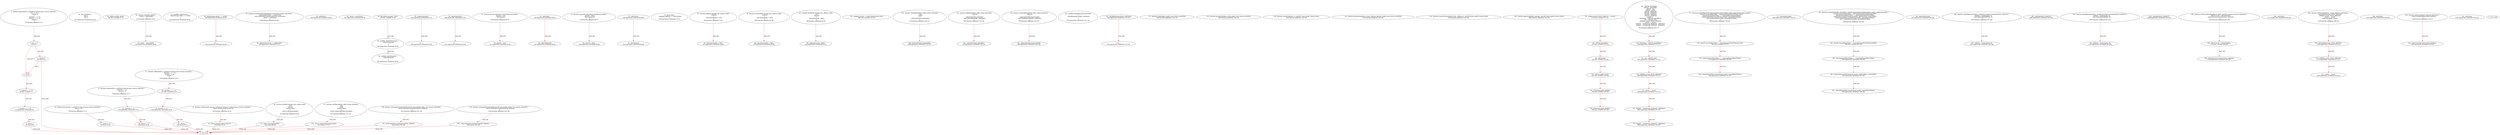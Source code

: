 digraph  {
12 [label="2_ function mul(uint256 a, uint256 b) internal pure returns (uint256) {\n    if (a == 0) {\n      return 0;\n    }\n    uint256 c = a * b;\n    assert(c / a == b);\n    return c;\n  }\n12-function_definition-3-10", method="mul(uint256 a,uint256 b)", type_label=function_definition];
29 [label="3_ if_a == 0\n29-if-4-6", method="mul(uint256 a,uint256 b)", type_label=if];
1229 [label="3_ end_if", method="mul(uint256 a,uint256 b)", type_label=end_if];
34 [label="4_ return 0;\n34-return-5-5", method="mul(uint256 a,uint256 b)", type_label=return];
36 [label="6_ uint256 c = a * b;\n36-new_variable-7-7", method="mul(uint256 a,uint256 b)", type_label=new_variable];
44 [label="7_ assert(c / a == b);\n44-expression_statement-8-8", method="mul(uint256 a,uint256 b)", type_label=expression_statement];
53 [label="8_ return c;\n53-return-9-9", method="mul(uint256 a,uint256 b)", type_label=return];
55 [label="10_ function div(uint256 a, uint256 b) internal pure returns (uint256) {\n    return a / b;\n  }\n55-function_definition-11-13", method="div(uint256 a,uint256 b)", type_label=function_definition];
72 [label="11_ return a / b;\n72-return-12-12", method="div(uint256 a,uint256 b)", type_label=return];
76 [label="13_ function sub(uint256 a, uint256 b) internal pure returns (uint256) {\n    assert(b <= a);\n    return a - b;\n  }\n76-function_definition-14-17", method="sub(uint256 a,uint256 b)", type_label=function_definition];
93 [label="14_ assert(b <= a);\n93-expression_statement-15-15", method="sub(uint256 a,uint256 b)", type_label=expression_statement];
100 [label="15_ return a - b;\n100-return-16-16", method="sub(uint256 a,uint256 b)", type_label=return];
104 [label="17_ function add(uint256 a, uint256 b) internal pure returns (uint256) {\n    uint256 c = a + b;\n    assert(c >= a);\n    return c;\n  }\n104-function_definition-18-22", method="add(uint256 a,uint256 b)", type_label=function_definition];
121 [label="18_ uint256 c = a + b;\n121-new_variable-19-19", method="add(uint256 a,uint256 b)", type_label=new_variable];
129 [label="19_ assert(c >= a);\n129-expression_statement-20-20", method="add(uint256 a,uint256 b)", type_label=expression_statement];
136 [label="20_ return c;\n136-return-21-21", method="add(uint256 a,uint256 b)", type_label=return];
141 [label="24_ struct Rational {\n        uint n;   \n        uint d;   \n    }\n141-expression_statement-25-28", method="Rational()", type_label=expression_statement];
159 [label="31_ function rmul(uint256 amount, R.Rational memory r) internal pure returns (uint256) {\n        return amount.mul(r.n).div(r.d);\n    }\n159-function_definition-32-34", method="rmul(uint256 amount,R.Rational memory r)", type_label=function_definition];
178 [label="32_ return amount.mul(r.n).div(r.d);\n178-return-33-33", method="rmul(uint256 amount,R.Rational memory r)", type_label=return];
197 [label="36_ address public owner;\n197-new_variable-37-37", method="", type_label=new_variable];
212 [label="38_ function Ownable() public {\n    owner = msg.sender;\n  }\n212-function_definition-39-41", method="Ownable()", type_label=function_definition];
216 [label="39_ owner = msg.sender;\n216-expression_statement-40-40", method="Ownable()", type_label=expression_statement];
222 [label="41_ modifier onlyOwner() {\n    require(msg.sender == owner);\n    _;\n  }\n222-expression_statement-42-45", method="", type_label=expression_statement];
225 [label="42_ require(msg.sender == owner);\n225-expression_statement-43-43", method="", type_label=expression_statement];
234 [label="43_ _;\n234-expression_statement-44-44", method="", type_label=expression_statement];
236 [label="45_ function transferOwnership(address newOwner) public onlyOwner {\n    require(newOwner != address(0));\n    emit OwnershipTransferred(owner, newOwner);\n    owner = newOwner;\n  }\n236-function_definition-46-50", method="transferOwnership(address newOwner)", type_label=function_definition];
243 [label="45_ onlyOwner\n243-expression_statement-46-46", method="transferOwnership(address newOwner)", type_label=expression_statement];
246 [label="46_ require(newOwner != address(0));\n246-expression_statement-47-47", method="transferOwnership(address newOwner)", type_label=expression_statement];
261 [label="48_ owner = newOwner;\n261-expression_statement-49-49", method="transferOwnership(address newOwner)", type_label=expression_statement];
275 [label="54_ bool public paused = false;\n275-new_variable-55-55", method="", type_label=new_variable];
282 [label="55_ modifier whenNotPaused() {\n    require(!paused);\n    _;\n  }\n282-expression_statement-56-59", method="", type_label=expression_statement];
285 [label="56_ require(!paused);\n285-expression_statement-57-57", method="", type_label=expression_statement];
291 [label="57_ _;\n291-expression_statement-58-58", method="", type_label=expression_statement];
293 [label="59_ modifier whenPaused() {\n    require(paused);\n    _;\n  }\n293-expression_statement-60-63", method="", type_label=expression_statement];
296 [label="60_ require(paused);\n296-expression_statement-61-61", method="", type_label=expression_statement];
301 [label="61_ _;\n301-expression_statement-62-62", method="", type_label=expression_statement];
303 [label="63_ function pause() onlyOwner whenNotPaused public {\n    paused = true;\n    emit Pause();\n  }\n303-function_definition-64-67", method="pause()", type_label=function_definition];
305 [label="63_ onlyOwner\n305-expression_statement-64-64", method="pause()", type_label=expression_statement];
307 [label="63_ whenNotPaused\n307-expression_statement-64-64", method="pause()", type_label=expression_statement];
311 [label="64_ paused = true;\n311-expression_statement-65-65", method="pause()", type_label=expression_statement];
318 [label="67_ function unpause() onlyOwner whenPaused public {\n    paused = false;\n    emit Unpause();\n  }\n318-function_definition-68-71", method="unpause()", type_label=function_definition];
320 [label="67_ onlyOwner\n320-expression_statement-68-68", method="unpause()", type_label=expression_statement];
322 [label="67_ whenPaused\n322-expression_statement-68-68", method="unpause()", type_label=expression_statement];
326 [label="68_ paused = false;\n326-expression_statement-69-69", method="unpause()", type_label=expression_statement];
336 [label="73_ struct Role {\n    mapping (address => bool) bearer;\n  }\n336-expression_statement-74-76", method="Role()", type_label=expression_statement];
344 [label="76_ function add(Role storage role, address addr)\n    internal\n  {\n    role.bearer[addr] = true;\n  }\n344-function_definition-77-81", method="add(Role storage role,address addr)", type_label=function_definition];
357 [label="79_ role.bearer[addr] = true;\n357-expression_statement-80-80", method="add(Role storage role,address addr)", type_label=expression_statement];
366 [label="81_ function remove(Role storage role, address addr)\n    internal\n  {\n    role.bearer[addr] = false;\n  }\n366-function_definition-82-86", method="remove(Role storage role,address addr)", type_label=function_definition];
379 [label="84_ role.bearer[addr] = false;\n379-expression_statement-85-85", method="remove(Role storage role,address addr)", type_label=expression_statement];
388 [label="86_ function check(Role storage role, address addr)\n    view\n    internal\n  {\n    require(has(role, addr));\n  }\n388-function_definition-87-92", method="check(Role storage role,address addr)", type_label=function_definition];
402 [label="90_ require(has(role, addr));\n402-expression_statement-91-91", method="check(Role storage role,address addr)", type_label=expression_statement];
412 [label="92_ function has(Role storage role, address addr)\n    view\n    internal\n    returns (bool)\n  {\n    return role.bearer[addr];\n  }\n412-function_definition-93-99", method="has(Role storage role,address addr)", type_label=function_definition];
430 [label="97_ return role.bearer[addr];\n430-return-98-98", method="has(Role storage role,address addr)", type_label=return];
446 [label="102_ mapping (string => Roles.Role) private roles;\n446-new_variable-103-103", method="", type_label=new_variable];
475 [label="105_ function checkRole(address addr, string roleName)\n    view\n    public\n  {\n    roles[roleName].check(addr);\n  }\n475-function_definition-106-111", method="checkRole(address addr,string roleName)", type_label=function_definition];
488 [label="109_ roles[roleName].check(addr);\n488-expression_statement-110-110", method="checkRole(address addr,string roleName)", type_label=expression_statement];
497 [label="111_ function hasRole(address addr, string roleName)\n    view\n    public\n    returns (bool)\n  {\n    return roles[roleName].has(addr);\n  }\n497-function_definition-112-118", method="hasRole(address addr,string roleName)", type_label=function_definition];
514 [label="116_ return roles[roleName].has(addr);\n514-return-117-117", method="hasRole(address addr,string roleName)", type_label=return];
523 [label="118_ function addRole(address addr, string roleName)\n    internal\n  {\n    roles[roleName].add(addr);\n    emit RoleAdded(addr, roleName);\n  }\n523-function_definition-119-124", method="addRole(address addr,string roleName)", type_label=function_definition];
535 [label="121_ roles[roleName].add(addr);\n535-expression_statement-122-122", method="addRole(address addr,string roleName)", type_label=expression_statement];
550 [label="124_ function removeRole(address addr, string roleName)\n    internal\n  {\n    roles[roleName].remove(addr);\n    emit RoleRemoved(addr, roleName);\n  }\n550-function_definition-125-130", method="removeRole(address addr,string roleName)", type_label=function_definition];
562 [label="127_ roles[roleName].remove(addr);\n562-expression_statement-128-128", method="removeRole(address addr,string roleName)", type_label=expression_statement];
577 [label="130_ modifier onlyRole(string roleName)\n  {\n    checkRole(msg.sender, roleName);\n    _;\n  }\n577-expression_statement-131-135", method="", type_label=expression_statement];
584 [label="132_ checkRole(msg.sender, roleName);\n584-expression_statement-133-133", method="", type_label=expression_statement];
593 [label="133_ _;\n593-expression_statement-134-134", method="", type_label=expression_statement];
598 [label="137_ function totalSupply() public view returns (uint256);\n598-function_definition-138-138", method="totalSupply()", type_label=function_definition];
606 [label="138_ function balanceOf(address who) public view returns (uint256);\n606-function_definition-139-139", method="balanceOf(address who)", type_label=function_definition];
618 [label="139_ function transfer(address to, uint256 value) public returns (bool);\n618-function_definition-140-140", method="transfer(address to,uint256 value)", type_label=function_definition];
653 [label="143_ function allowance(address owner, address spender) public view returns (uint256);\n653-function_definition-144-144", method="allowance(address owner,address spender)", type_label=function_definition];
669 [label="144_ function transferFrom(address from, address to, uint256 value) public returns (bool);\n669-function_definition-145-145", method="transferFrom(address from,address to,uint256 value)", type_label=function_definition];
688 [label="145_ function approve(address spender, uint256 value) public returns (bool);\n688-function_definition-146-146", method="approve(address spender,uint256 value)", type_label=function_definition];
731 [label="150_ string constant ROLE_ORACLE = \"oracle\";\n731-new_variable-151-151", method="", type_label=new_variable];
737 [label="151_ ERC20 baseToken;\n737-new_variable-152-152", method="", type_label=new_variable];
742 [label="152_ ERC20 dai;\n742-new_variable-153-153", method="", type_label=new_variable];
747 [label="153_ address public oracle;\n747-new_variable-154-154", method="", type_label=new_variable];
752 [label="154_ R.Rational public ethRate;\n752-new_variable-155-155", method="", type_label=new_variable];
759 [label="155_ R.Rational public daiRate;\n759-new_variable-156-156", method="", type_label=new_variable];
812 [label="161_ function Exchange(\n        address _baseToken,\n        address _dai,\n        address _oracle,\n        uint256 _ethRateN,\n        uint256 _ethRateD,\n        uint256 _daiRateN,\n        uint256 _daiRateD\n    ) public {\n        baseToken = ERC20(_baseToken);\n        dai = ERC20(_dai);\n        addRole(_oracle, ROLE_ORACLE);\n        oracle = _oracle;\n        ethRate = R.Rational(_ethRateN, _ethRateD);\n        daiRate = R.Rational(_daiRateN, _daiRateD);\n    }\n812-function_definition-162-177", method="Exchange(address _baseToken,address _dai,address _oracle,uint256 _ethRateN,uint256 _ethRateD,uint256 _daiRateN,uint256 _daiRateD)", type_label=function_definition];
844 [label="170_ baseToken = ERC20(_baseToken);\n844-expression_statement-171-171", method="Exchange(address _baseToken,address _dai,address _oracle,uint256 _ethRateN,uint256 _ethRateD,uint256 _daiRateN,uint256 _daiRateD)", type_label=expression_statement];
851 [label="171_ dai = ERC20(_dai);\n851-expression_statement-172-172", method="Exchange(address _baseToken,address _dai,address _oracle,uint256 _ethRateN,uint256 _ethRateD,uint256 _daiRateN,uint256 _daiRateD)", type_label=expression_statement];
858 [label="172_ addRole(_oracle, ROLE_ORACLE);\n858-expression_statement-173-173", method="Exchange(address _baseToken,address _dai,address _oracle,uint256 _ethRateN,uint256 _ethRateD,uint256 _daiRateN,uint256 _daiRateD)", type_label=expression_statement];
865 [label="173_ oracle = _oracle;\n865-expression_statement-174-174", method="Exchange(address _baseToken,address _dai,address _oracle,uint256 _ethRateN,uint256 _ethRateD,uint256 _daiRateN,uint256 _daiRateD)", type_label=expression_statement];
869 [label="174_ ethRate = R.Rational(_ethRateN, _ethRateD);\n869-expression_statement-175-175", method="Exchange(address _baseToken,address _dai,address _oracle,uint256 _ethRateN,uint256 _ethRateD,uint256 _daiRateN,uint256 _daiRateD)", type_label=expression_statement];
880 [label="175_ daiRate = R.Rational(_daiRateN, _daiRateD);\n880-expression_statement-176-176", method="Exchange(address _baseToken,address _dai,address _oracle,uint256 _ethRateN,uint256 _ethRateD,uint256 _daiRateN,uint256 _daiRateD)", type_label=expression_statement];
891 [label="177_ function tradeETH(uint256 expectedAmountBaseToken) public whenNotPaused() payable {\n        uint256 amountBaseToken = calculateAmountForETH(msg.value);\n        require(amountBaseToken == expectedAmountBaseToken);\n        require(baseToken.transfer(msg.sender, amountBaseToken));\n        emit TradeETH(msg.value, amountBaseToken);\n    }\n891-function_definition-178-183", method="tradeETH(uint256 expectedAmountBaseToken)", type_label=function_definition];
898 [label="177_ whenNotPaused()\n898-expression_statement-178-178", method="tradeETH(uint256 expectedAmountBaseToken)", type_label=expression_statement];
902 [label="178_ uint256 amountBaseToken = calculateAmountForETH(msg.value);\n902-new_variable-179-179", method="tradeETH(uint256 expectedAmountBaseToken)", type_label=new_variable];
913 [label="179_ require(amountBaseToken == expectedAmountBaseToken);\n913-expression_statement-180-180", method="tradeETH(uint256 expectedAmountBaseToken)", type_label=expression_statement];
920 [label="180_ require(baseToken.transfer(msg.sender, amountBaseToken));\n920-expression_statement-181-181", method="tradeETH(uint256 expectedAmountBaseToken)", type_label=expression_statement];
942 [label="183_ function tradeDAI(uint256 amountDAI, uint256 expectedAmountBaseToken) public whenNotPaused() {\n        uint256 amountBaseToken = calculateAmountForDAI(amountDAI);\n        require(amountBaseToken == expectedAmountBaseToken);\n        require(dai.transferFrom(msg.sender, address(this), amountDAI));\n        require(baseToken.transfer(msg.sender, amountBaseToken));\n        emit TradeDAI(amountDAI, amountBaseToken);\n    }\n942-function_definition-184-190", method="tradeDAI(uint256 amountDAI,uint256 expectedAmountBaseToken)", type_label=function_definition];
953 [label="183_ whenNotPaused()\n953-expression_statement-184-184", method="tradeDAI(uint256 amountDAI,uint256 expectedAmountBaseToken)", type_label=expression_statement];
956 [label="184_ uint256 amountBaseToken = calculateAmountForDAI(amountDAI);\n956-new_variable-185-185", method="tradeDAI(uint256 amountDAI,uint256 expectedAmountBaseToken)", type_label=new_variable];
965 [label="185_ require(amountBaseToken == expectedAmountBaseToken);\n965-expression_statement-186-186", method="tradeDAI(uint256 amountDAI,uint256 expectedAmountBaseToken)", type_label=expression_statement];
972 [label="186_ require(dai.transferFrom(msg.sender, address(this), amountDAI));\n972-expression_statement-187-187", method="tradeDAI(uint256 amountDAI,uint256 expectedAmountBaseToken)", type_label=expression_statement];
990 [label="187_ require(baseToken.transfer(msg.sender, amountBaseToken));\n990-expression_statement-188-188", method="tradeDAI(uint256 amountDAI,uint256 expectedAmountBaseToken)", type_label=expression_statement];
1010 [label="190_ function calculateAmountForETH(uint256 amountETH) public view returns (uint256) {\n        return Rationals.rmul(amountETH, ethRate);\n    }\n1010-function_definition-191-193", method="calculateAmountForETH(uint256 amountETH)", type_label=function_definition];
1023 [label="191_ return Rationals.rmul(amountETH, ethRate);\n1023-return-192-192", method="calculateAmountForETH(uint256 amountETH)", type_label=return];
1032 [label="193_ function calculateAmountForDAI(uint256 amountDAI) public view returns (uint256) {\n        return Rationals.rmul(amountDAI, daiRate);\n    }\n1032-function_definition-194-196", method="calculateAmountForDAI(uint256 amountDAI)", type_label=function_definition];
1045 [label="194_ return Rationals.rmul(amountDAI, daiRate);\n1045-return-195-195", method="calculateAmountForDAI(uint256 amountDAI)", type_label=return];
1054 [label="196_ function setETHRate(uint256 n, uint256 d) external onlyRole(ROLE_ORACLE) {\n        ethRate = R.Rational(n, d);\n        emit RateUpdatedETH(n, d);\n    }\n1054-function_definition-197-200", method="setETHRate(uint256 n,uint256 d)", type_label=function_definition];
1065 [label="196_ onlyRole(ROLE_ORACLE)\n1065-expression_statement-197-197", method="setETHRate(uint256 n,uint256 d)", type_label=expression_statement];
1070 [label="197_ ethRate = R.Rational(n, d);\n1070-expression_statement-198-198", method="setETHRate(uint256 n,uint256 d)", type_label=expression_statement];
1087 [label="200_ function setDAIRate(uint256 n, uint256 d) external onlyRole(ROLE_ORACLE) {\n        daiRate = R.Rational(n, d);\n        emit RateUpdatedDAI(n, d);\n    }\n1087-function_definition-201-204", method="setDAIRate(uint256 n,uint256 d)", type_label=function_definition];
1098 [label="200_ onlyRole(ROLE_ORACLE)\n1098-expression_statement-201-201", method="setDAIRate(uint256 n,uint256 d)", type_label=expression_statement];
1103 [label="201_ daiRate = R.Rational(n, d);\n1103-expression_statement-202-202", method="setDAIRate(uint256 n,uint256 d)", type_label=expression_statement];
1120 [label="204_ function withdrawERC20s(address token, uint256 amount) external onlyOwner {\n        ERC20 erc20 = ERC20(token);\n        require(erc20.transfer(owner, amount));\n    }\n1120-function_definition-205-208", method="withdrawERC20s(address token,uint256 amount)", type_label=function_definition];
1131 [label="204_ onlyOwner\n1131-expression_statement-205-205", method="withdrawERC20s(address token,uint256 amount)", type_label=expression_statement];
1134 [label="205_ ERC20 erc20 = ERC20(token);\n1134-new_variable-206-206", method="withdrawERC20s(address token,uint256 amount)", type_label=new_variable];
1144 [label="206_ require(erc20.transfer(owner, amount));\n1144-expression_statement-207-207", method="withdrawERC20s(address token,uint256 amount)", type_label=expression_statement];
1156 [label="208_ function setOracle(address _oracle) external onlyOwner {\n        removeRole(oracle, ROLE_ORACLE);\n        addRole(_oracle, ROLE_ORACLE);\n        oracle = _oracle;\n        emit OracleSet(_oracle);\n    }\n1156-function_definition-209-214", method="setOracle(address _oracle)", type_label=function_definition];
1163 [label="208_ onlyOwner\n1163-expression_statement-209-209", method="setOracle(address _oracle)", type_label=expression_statement];
1166 [label="209_ removeRole(oracle, ROLE_ORACLE);\n1166-expression_statement-210-210", method="setOracle(address _oracle)", type_label=expression_statement];
1173 [label="210_ addRole(_oracle, ROLE_ORACLE);\n1173-expression_statement-211-211", method="setOracle(address _oracle)", type_label=expression_statement];
1180 [label="211_ oracle = _oracle;\n1180-expression_statement-212-212", method="setOracle(address _oracle)", type_label=expression_statement];
1188 [label="214_ function withdrawEther() external onlyOwner {\n        owner.transfer(address(this).balance);\n    }\n1188-function_definition-215-217", method="withdrawEther()", type_label=function_definition];
1191 [label="214_ onlyOwner\n1191-expression_statement-215-215", method="withdrawEther()", type_label=expression_statement];
1194 [label="215_ owner.transfer(address(this).balance);\n1194-expression_statement-216-216", method="withdrawEther()", type_label=expression_statement];
1 [label="0_ start_node", method="", type_label=start];
2 [label="0_ exit_node", method="", type_label=exit];
12 -> 29  [color=red, controlflow_type=next_line, edge_type=CFG_edge, key=0, label=next_line];
29 -> 34  [color=red, controlflow_type=pos_next, edge_type=CFG_edge, key=0, label=pos_next];
29 -> 1229  [color=red, controlflow_type=neg_next, edge_type=CFG_edge, key=0, label=neg_next];
1229 -> 36  [color=red, controlflow_type=next_line, edge_type=CFG_edge, key=0, label=next_line];
34 -> 1229  [color=red, controlflow_type=end_if, edge_type=CFG_edge, key=0, label=end_if];
34 -> 2  [color=red, controlflow_type=return_exit, edge_type=CFG_edge, key=0, label=return_exit];
36 -> 44  [color=red, controlflow_type=next_line, edge_type=CFG_edge, key=0, label=next_line];
44 -> 53  [color=red, controlflow_type=next_line, edge_type=CFG_edge, key=0, label=next_line];
53 -> 2  [color=red, controlflow_type=return_exit, edge_type=CFG_edge, key=0, label=return_exit];
55 -> 72  [color=red, controlflow_type=next_line, edge_type=CFG_edge, key=0, label=next_line];
72 -> 2  [color=red, controlflow_type=return_exit, edge_type=CFG_edge, key=0, label=return_exit];
76 -> 93  [color=red, controlflow_type=next_line, edge_type=CFG_edge, key=0, label=next_line];
93 -> 100  [color=red, controlflow_type=next_line, edge_type=CFG_edge, key=0, label=next_line];
100 -> 2  [color=red, controlflow_type=return_exit, edge_type=CFG_edge, key=0, label=return_exit];
104 -> 121  [color=red, controlflow_type=next_line, edge_type=CFG_edge, key=0, label=next_line];
121 -> 129  [color=red, controlflow_type=next_line, edge_type=CFG_edge, key=0, label=next_line];
129 -> 136  [color=red, controlflow_type=next_line, edge_type=CFG_edge, key=0, label=next_line];
136 -> 2  [color=red, controlflow_type=return_exit, edge_type=CFG_edge, key=0, label=return_exit];
159 -> 178  [color=red, controlflow_type=next_line, edge_type=CFG_edge, key=0, label=next_line];
178 -> 2  [color=red, controlflow_type=return_exit, edge_type=CFG_edge, key=0, label=return_exit];
212 -> 216  [color=red, controlflow_type=next_line, edge_type=CFG_edge, key=0, label=next_line];
225 -> 234  [color=red, controlflow_type=next_line, edge_type=CFG_edge, key=0, label=next_line];
236 -> 246  [color=red, controlflow_type=next_line, edge_type=CFG_edge, key=0, label=next_line];
275 -> 282  [color=red, controlflow_type=next_line, edge_type=CFG_edge, key=0, label=next_line];
282 -> 293  [color=red, controlflow_type=next_line, edge_type=CFG_edge, key=0, label=next_line];
285 -> 291  [color=red, controlflow_type=next_line, edge_type=CFG_edge, key=0, label=next_line];
296 -> 301  [color=red, controlflow_type=next_line, edge_type=CFG_edge, key=0, label=next_line];
303 -> 311  [color=red, controlflow_type=next_line, edge_type=CFG_edge, key=0, label=next_line];
305 -> 307  [color=red, controlflow_type=next_line, edge_type=CFG_edge, key=0, label=next_line];
318 -> 326  [color=red, controlflow_type=next_line, edge_type=CFG_edge, key=0, label=next_line];
320 -> 322  [color=red, controlflow_type=next_line, edge_type=CFG_edge, key=0, label=next_line];
344 -> 357  [color=red, controlflow_type=next_line, edge_type=CFG_edge, key=0, label=next_line];
366 -> 379  [color=red, controlflow_type=next_line, edge_type=CFG_edge, key=0, label=next_line];
388 -> 402  [color=red, controlflow_type=next_line, edge_type=CFG_edge, key=0, label=next_line];
412 -> 430  [color=red, controlflow_type=next_line, edge_type=CFG_edge, key=0, label=next_line];
430 -> 2  [color=red, controlflow_type=return_exit, edge_type=CFG_edge, key=0, label=return_exit];
475 -> 488  [color=red, controlflow_type=next_line, edge_type=CFG_edge, key=0, label=next_line];
497 -> 514  [color=red, controlflow_type=next_line, edge_type=CFG_edge, key=0, label=next_line];
514 -> 2  [color=red, controlflow_type=return_exit, edge_type=CFG_edge, key=0, label=return_exit];
523 -> 535  [color=red, controlflow_type=next_line, edge_type=CFG_edge, key=0, label=next_line];
550 -> 562  [color=red, controlflow_type=next_line, edge_type=CFG_edge, key=0, label=next_line];
584 -> 593  [color=red, controlflow_type=next_line, edge_type=CFG_edge, key=0, label=next_line];
731 -> 737  [color=red, controlflow_type=next_line, edge_type=CFG_edge, key=0, label=next_line];
737 -> 742  [color=red, controlflow_type=next_line, edge_type=CFG_edge, key=0, label=next_line];
742 -> 747  [color=red, controlflow_type=next_line, edge_type=CFG_edge, key=0, label=next_line];
747 -> 752  [color=red, controlflow_type=next_line, edge_type=CFG_edge, key=0, label=next_line];
752 -> 759  [color=red, controlflow_type=next_line, edge_type=CFG_edge, key=0, label=next_line];
812 -> 844  [color=red, controlflow_type=next_line, edge_type=CFG_edge, key=0, label=next_line];
844 -> 851  [color=red, controlflow_type=next_line, edge_type=CFG_edge, key=0, label=next_line];
851 -> 858  [color=red, controlflow_type=next_line, edge_type=CFG_edge, key=0, label=next_line];
858 -> 865  [color=red, controlflow_type=next_line, edge_type=CFG_edge, key=0, label=next_line];
865 -> 869  [color=red, controlflow_type=next_line, edge_type=CFG_edge, key=0, label=next_line];
869 -> 880  [color=red, controlflow_type=next_line, edge_type=CFG_edge, key=0, label=next_line];
891 -> 902  [color=red, controlflow_type=next_line, edge_type=CFG_edge, key=0, label=next_line];
902 -> 913  [color=red, controlflow_type=next_line, edge_type=CFG_edge, key=0, label=next_line];
913 -> 920  [color=red, controlflow_type=next_line, edge_type=CFG_edge, key=0, label=next_line];
942 -> 956  [color=red, controlflow_type=next_line, edge_type=CFG_edge, key=0, label=next_line];
956 -> 965  [color=red, controlflow_type=next_line, edge_type=CFG_edge, key=0, label=next_line];
965 -> 972  [color=red, controlflow_type=next_line, edge_type=CFG_edge, key=0, label=next_line];
972 -> 990  [color=red, controlflow_type=next_line, edge_type=CFG_edge, key=0, label=next_line];
1010 -> 1023  [color=red, controlflow_type=next_line, edge_type=CFG_edge, key=0, label=next_line];
1023 -> 2  [color=red, controlflow_type=return_exit, edge_type=CFG_edge, key=0, label=return_exit];
1032 -> 1045  [color=red, controlflow_type=next_line, edge_type=CFG_edge, key=0, label=next_line];
1045 -> 2  [color=red, controlflow_type=return_exit, edge_type=CFG_edge, key=0, label=return_exit];
1054 -> 1070  [color=red, controlflow_type=next_line, edge_type=CFG_edge, key=0, label=next_line];
1087 -> 1103  [color=red, controlflow_type=next_line, edge_type=CFG_edge, key=0, label=next_line];
1120 -> 1134  [color=red, controlflow_type=next_line, edge_type=CFG_edge, key=0, label=next_line];
1134 -> 1144  [color=red, controlflow_type=next_line, edge_type=CFG_edge, key=0, label=next_line];
1156 -> 1166  [color=red, controlflow_type=next_line, edge_type=CFG_edge, key=0, label=next_line];
1166 -> 1173  [color=red, controlflow_type=next_line, edge_type=CFG_edge, key=0, label=next_line];
1173 -> 1180  [color=red, controlflow_type=next_line, edge_type=CFG_edge, key=0, label=next_line];
1188 -> 1194  [color=red, controlflow_type=next_line, edge_type=CFG_edge, key=0, label=next_line];
}
